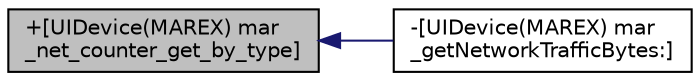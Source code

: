 digraph "+[UIDevice(MAREX) mar_net_counter_get_by_type]"
{
  edge [fontname="Helvetica",fontsize="10",labelfontname="Helvetica",labelfontsize="10"];
  node [fontname="Helvetica",fontsize="10",shape=record];
  rankdir="LR";
  Node16 [label="+[UIDevice(MAREX) mar\l_net_counter_get_by_type]",height=0.2,width=0.4,color="black", fillcolor="grey75", style="filled", fontcolor="black"];
  Node16 -> Node17 [dir="back",color="midnightblue",fontsize="10",style="solid",fontname="Helvetica"];
  Node17 [label="-[UIDevice(MAREX) mar\l_getNetworkTrafficBytes:]",height=0.2,width=0.4,color="black", fillcolor="white", style="filled",URL="$category_u_i_device_07_m_a_r_e_x_08.html#ae8348fd2d2db118f68e907684094a2ce"];
}
